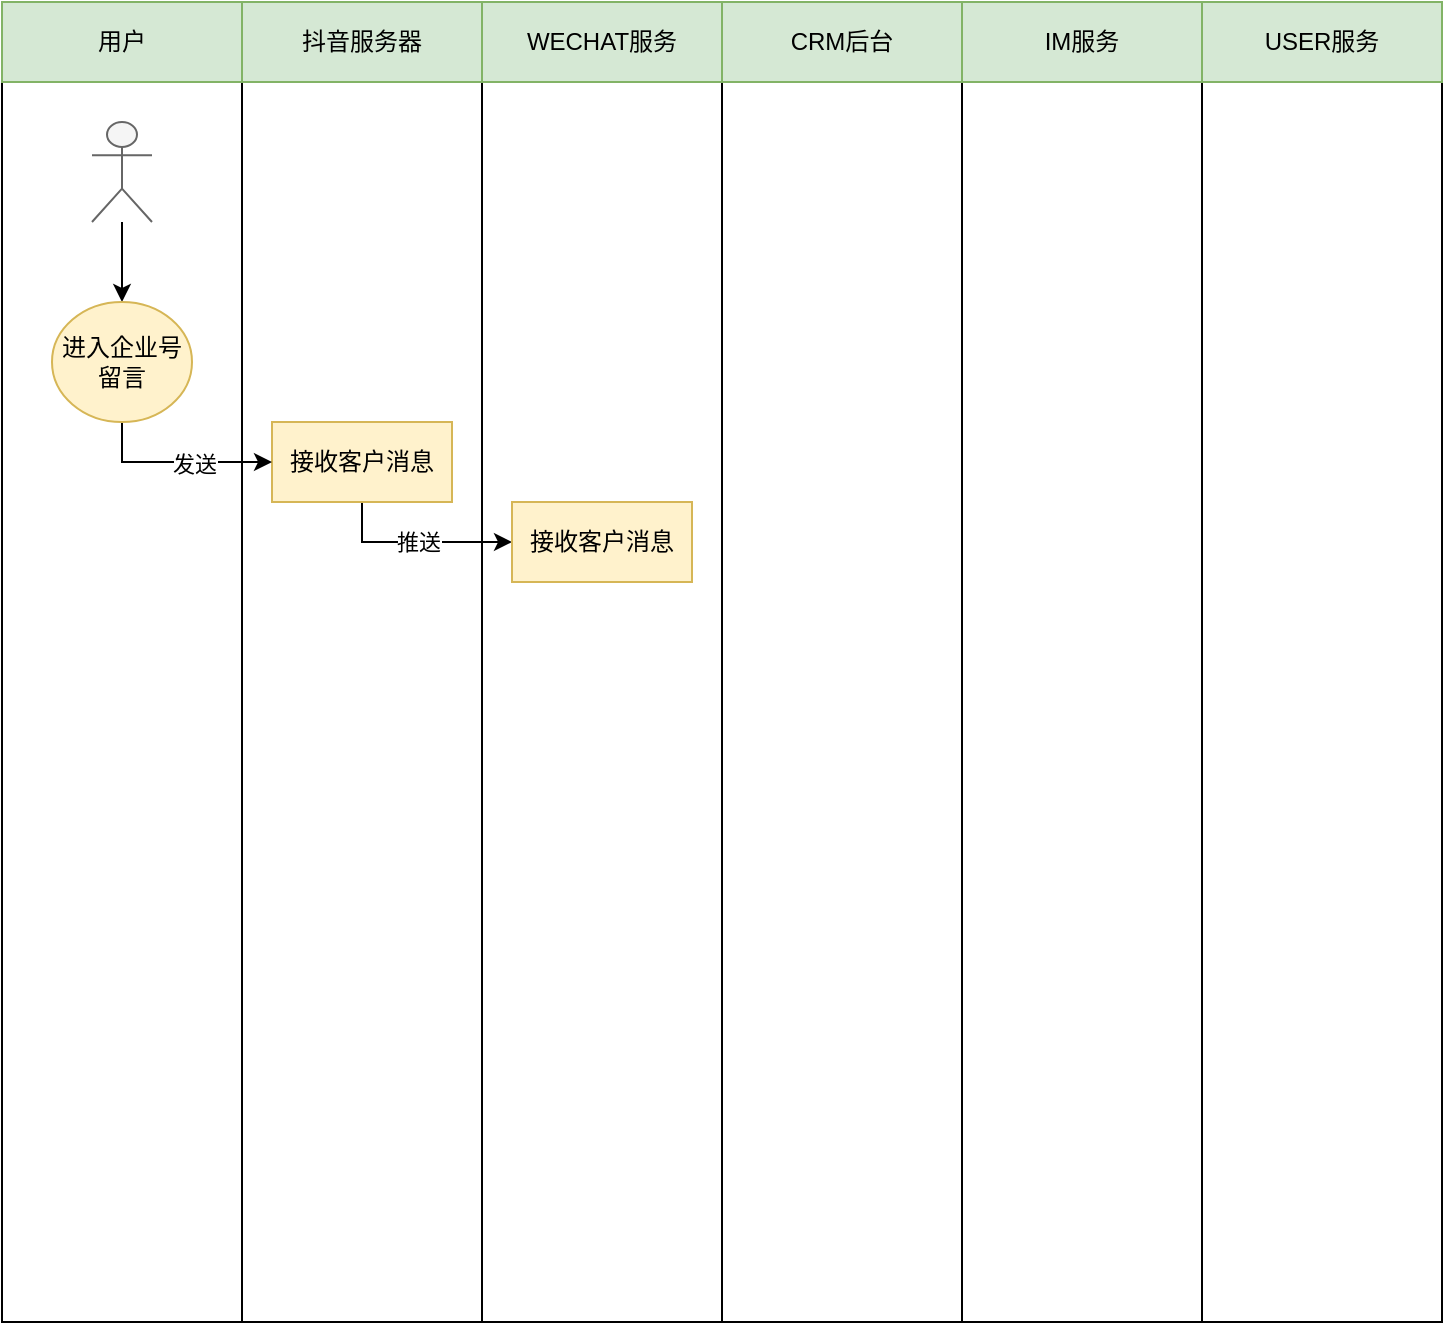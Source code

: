 <mxfile version="14.7.1" type="github"><diagram id="hDwlBtDCY1pN-pmzz8m0" name="Page-1"><mxGraphModel dx="1426" dy="803" grid="1" gridSize="10" guides="1" tooltips="1" connect="1" arrows="1" fold="1" page="1" pageScale="1" pageWidth="827" pageHeight="1169" math="0" shadow="0"><root><mxCell id="0"/><mxCell id="1" parent="0"/><mxCell id="NCJUO7-m-FvL0gRSml1r-1" value="" style="rounded=0;whiteSpace=wrap;html=1;" vertex="1" parent="1"><mxGeometry x="10" y="60" width="120" height="640" as="geometry"/></mxCell><mxCell id="NCJUO7-m-FvL0gRSml1r-2" value="" style="rounded=0;whiteSpace=wrap;html=1;" vertex="1" parent="1"><mxGeometry x="130" y="40" width="120" height="660" as="geometry"/></mxCell><mxCell id="NCJUO7-m-FvL0gRSml1r-3" value="" style="rounded=0;whiteSpace=wrap;html=1;" vertex="1" parent="1"><mxGeometry x="250" y="40" width="120" height="660" as="geometry"/></mxCell><mxCell id="NCJUO7-m-FvL0gRSml1r-6" value="用户" style="rounded=0;whiteSpace=wrap;html=1;fillColor=#d5e8d4;strokeColor=#82b366;" vertex="1" parent="1"><mxGeometry x="10" y="40" width="120" height="40" as="geometry"/></mxCell><mxCell id="NCJUO7-m-FvL0gRSml1r-7" value="抖音服务器" style="rounded=0;whiteSpace=wrap;html=1;fillColor=#d5e8d4;strokeColor=#82b366;" vertex="1" parent="1"><mxGeometry x="130" y="40" width="120" height="40" as="geometry"/></mxCell><mxCell id="NCJUO7-m-FvL0gRSml1r-8" value="WECHAT服务" style="rounded=0;whiteSpace=wrap;html=1;fillColor=#d5e8d4;strokeColor=#82b366;" vertex="1" parent="1"><mxGeometry x="250" y="40" width="120" height="40" as="geometry"/></mxCell><mxCell id="NCJUO7-m-FvL0gRSml1r-9" value="" style="rounded=0;whiteSpace=wrap;html=1;" vertex="1" parent="1"><mxGeometry x="370" y="40" width="120" height="660" as="geometry"/></mxCell><mxCell id="NCJUO7-m-FvL0gRSml1r-10" value="CRM后台" style="rounded=0;whiteSpace=wrap;html=1;fillColor=#d5e8d4;strokeColor=#82b366;" vertex="1" parent="1"><mxGeometry x="370" y="40" width="120" height="40" as="geometry"/></mxCell><mxCell id="NCJUO7-m-FvL0gRSml1r-13" value="" style="rounded=0;whiteSpace=wrap;html=1;" vertex="1" parent="1"><mxGeometry x="490" y="40" width="120" height="660" as="geometry"/></mxCell><mxCell id="NCJUO7-m-FvL0gRSml1r-14" value="IM服务" style="rounded=0;whiteSpace=wrap;html=1;fillColor=#d5e8d4;strokeColor=#82b366;" vertex="1" parent="1"><mxGeometry x="490" y="40" width="120" height="40" as="geometry"/></mxCell><mxCell id="NCJUO7-m-FvL0gRSml1r-15" value="" style="rounded=0;whiteSpace=wrap;html=1;" vertex="1" parent="1"><mxGeometry x="610" y="40" width="120" height="660" as="geometry"/></mxCell><mxCell id="NCJUO7-m-FvL0gRSml1r-18" value="USER服务" style="rounded=0;whiteSpace=wrap;html=1;fillColor=#d5e8d4;strokeColor=#82b366;" vertex="1" parent="1"><mxGeometry x="610" y="40" width="120" height="40" as="geometry"/></mxCell><mxCell id="NCJUO7-m-FvL0gRSml1r-32" value="推送" style="edgeStyle=none;rounded=0;orthogonalLoop=1;jettySize=auto;html=1;exitX=0.5;exitY=1;exitDx=0;exitDy=0;entryX=0;entryY=0.5;entryDx=0;entryDy=0;" edge="1" parent="1" source="NCJUO7-m-FvL0gRSml1r-20" target="NCJUO7-m-FvL0gRSml1r-31"><mxGeometry relative="1" as="geometry"><Array as="points"><mxPoint x="190" y="310"/></Array></mxGeometry></mxCell><mxCell id="NCJUO7-m-FvL0gRSml1r-20" value="接收客户消息" style="rounded=0;whiteSpace=wrap;html=1;fillColor=#fff2cc;strokeColor=#d6b656;" vertex="1" parent="1"><mxGeometry x="145" y="250" width="90" height="40" as="geometry"/></mxCell><mxCell id="NCJUO7-m-FvL0gRSml1r-24" style="edgeStyle=none;rounded=0;orthogonalLoop=1;jettySize=auto;html=1;entryX=0.5;entryY=1;entryDx=0;entryDy=0;" edge="1" parent="1"><mxGeometry relative="1" as="geometry"><mxPoint x="70" y="210" as="sourcePoint"/><mxPoint x="70" y="210" as="targetPoint"/></mxGeometry></mxCell><mxCell id="NCJUO7-m-FvL0gRSml1r-28" value="" style="edgeStyle=none;rounded=0;orthogonalLoop=1;jettySize=auto;html=1;" edge="1" parent="1" source="NCJUO7-m-FvL0gRSml1r-25" target="NCJUO7-m-FvL0gRSml1r-27"><mxGeometry relative="1" as="geometry"><Array as="points"><mxPoint x="70" y="190"/></Array></mxGeometry></mxCell><mxCell id="NCJUO7-m-FvL0gRSml1r-25" value="" style="shape=umlActor;verticalLabelPosition=bottom;verticalAlign=top;html=1;outlineConnect=0;fillColor=#f5f5f5;strokeColor=#666666;fontColor=#333333;" vertex="1" parent="1"><mxGeometry x="55" y="100" width="30" height="50" as="geometry"/></mxCell><mxCell id="NCJUO7-m-FvL0gRSml1r-29" style="edgeStyle=none;rounded=0;orthogonalLoop=1;jettySize=auto;html=1;entryX=0;entryY=0.5;entryDx=0;entryDy=0;" edge="1" parent="1" source="NCJUO7-m-FvL0gRSml1r-27" target="NCJUO7-m-FvL0gRSml1r-20"><mxGeometry relative="1" as="geometry"><Array as="points"><mxPoint x="70" y="270"/></Array></mxGeometry></mxCell><mxCell id="NCJUO7-m-FvL0gRSml1r-30" value="发送" style="edgeLabel;html=1;align=center;verticalAlign=middle;resizable=0;points=[];" vertex="1" connectable="0" parent="NCJUO7-m-FvL0gRSml1r-29"><mxGeometry x="0.179" y="-1" relative="1" as="geometry"><mxPoint as="offset"/></mxGeometry></mxCell><mxCell id="NCJUO7-m-FvL0gRSml1r-27" value="&lt;span&gt;进入企业号留言&lt;/span&gt;" style="ellipse;whiteSpace=wrap;html=1;fillColor=#fff2cc;strokeColor=#d6b656;" vertex="1" parent="1"><mxGeometry x="35" y="190" width="70" height="60" as="geometry"/></mxCell><mxCell id="NCJUO7-m-FvL0gRSml1r-31" value="接收客户消息" style="rounded=0;whiteSpace=wrap;html=1;fillColor=#fff2cc;strokeColor=#d6b656;" vertex="1" parent="1"><mxGeometry x="265" y="290" width="90" height="40" as="geometry"/></mxCell></root></mxGraphModel></diagram></mxfile>